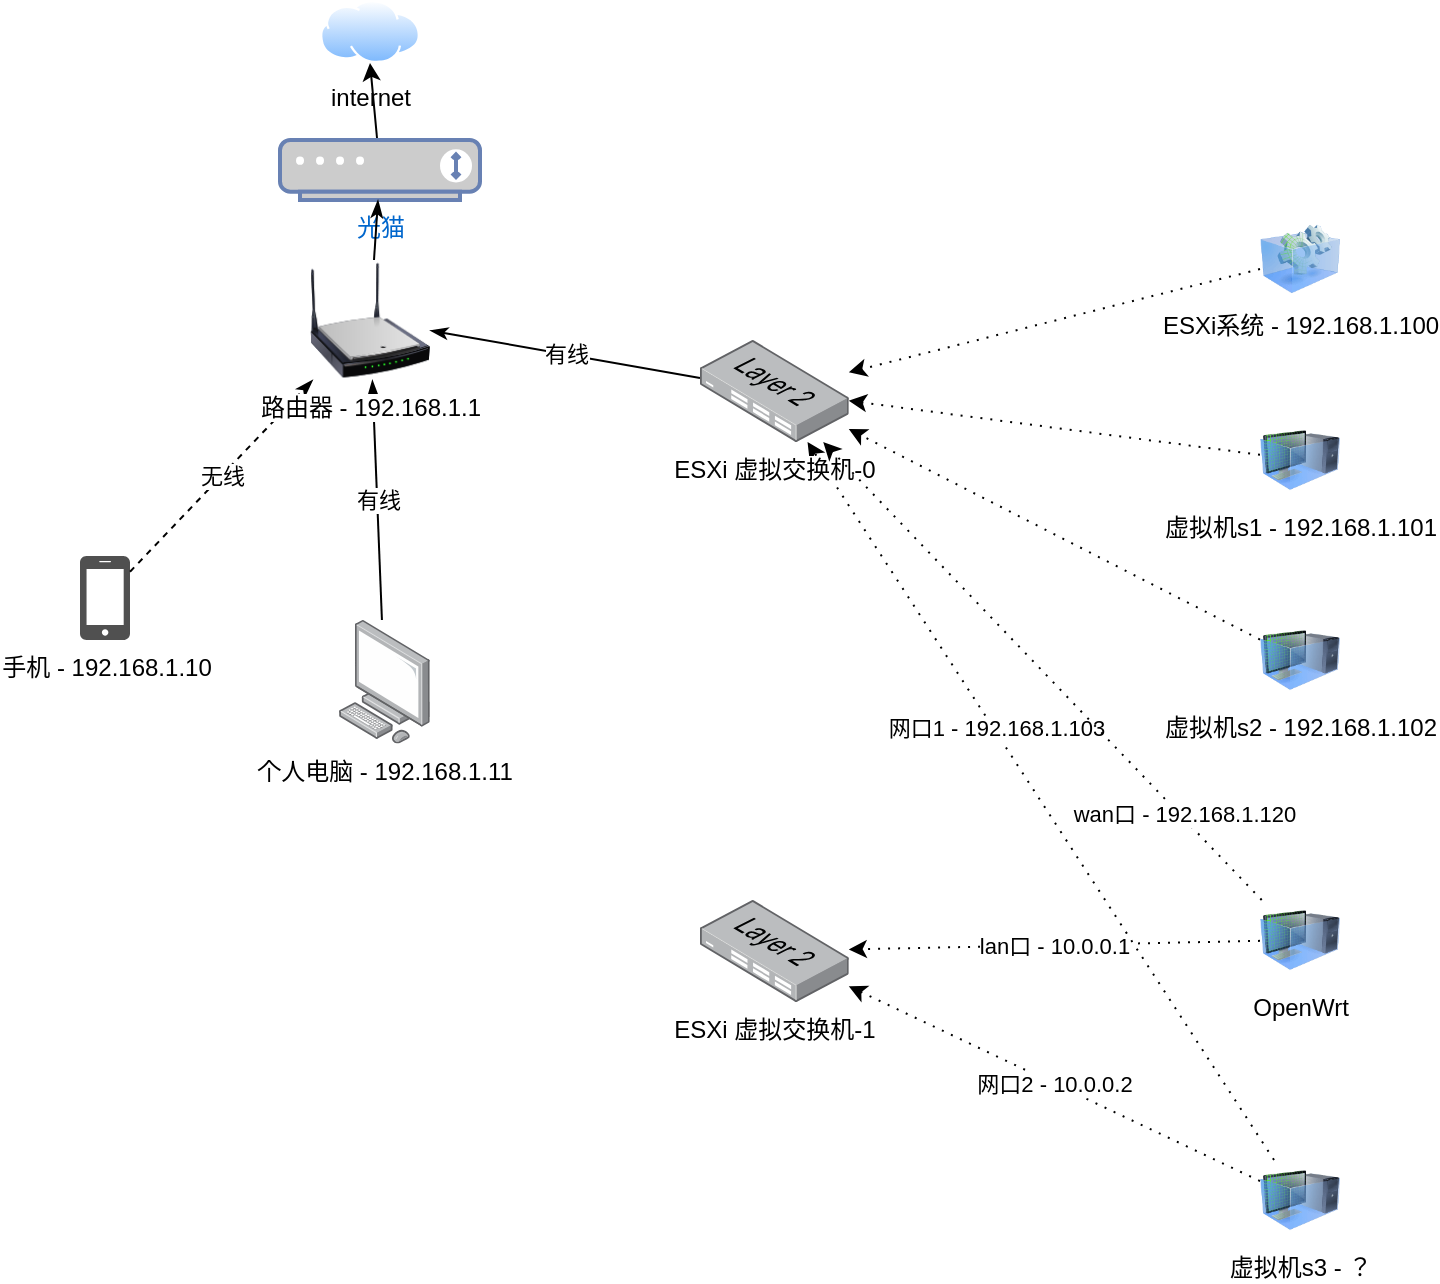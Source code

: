 <mxfile version="13.6.6" type="github">
  <diagram id="ce4EfmpnVut9PDBqGs4J" name="Page-1">
    <mxGraphModel dx="1422" dy="791" grid="1" gridSize="10" guides="1" tooltips="1" connect="1" arrows="1" fold="1" page="1" pageScale="1" pageWidth="850" pageHeight="1100" math="0" shadow="0">
      <root>
        <mxCell id="0" />
        <mxCell id="1" parent="0" />
        <mxCell id="lLAAkKVVTyZHERZt51ed-1" value="internet" style="aspect=fixed;perimeter=ellipsePerimeter;html=1;align=center;shadow=0;dashed=0;spacingTop=3;image;image=img/lib/active_directory/internet_cloud.svg;" parent="1" vertex="1">
          <mxGeometry x="180" y="80" width="50" height="31.5" as="geometry" />
        </mxCell>
        <mxCell id="lLAAkKVVTyZHERZt51ed-4" style="rounded=0;orthogonalLoop=1;jettySize=auto;html=1;entryX=0.5;entryY=1;entryDx=0;entryDy=0;" parent="1" source="lLAAkKVVTyZHERZt51ed-10" target="lLAAkKVVTyZHERZt51ed-1" edge="1">
          <mxGeometry relative="1" as="geometry">
            <mxPoint x="355" y="170" as="targetPoint" />
            <mxPoint x="355" y="250" as="sourcePoint" />
          </mxGeometry>
        </mxCell>
        <mxCell id="lLAAkKVVTyZHERZt51ed-5" value="手机 - 192.168.1.10" style="pointerEvents=1;shadow=0;dashed=0;html=1;strokeColor=none;fillColor=#505050;labelPosition=center;verticalLabelPosition=bottom;verticalAlign=top;outlineConnect=0;align=center;shape=mxgraph.office.devices.cell_phone_iphone_standalone;" parent="1" vertex="1">
          <mxGeometry x="60" y="358.0" width="25" height="42" as="geometry" />
        </mxCell>
        <mxCell id="lLAAkKVVTyZHERZt51ed-7" value="&lt;div&gt;无线&lt;/div&gt;" style="endArrow=classicThin;dashed=1;html=1;startArrow=none;startFill=0;rounded=1;endFill=1;strokeWidth=1;" parent="1" source="lLAAkKVVTyZHERZt51ed-5" target="lLAAkKVVTyZHERZt51ed-11" edge="1">
          <mxGeometry width="50" height="50" relative="1" as="geometry">
            <mxPoint x="400" y="370" as="sourcePoint" />
            <mxPoint x="290" y="380" as="targetPoint" />
          </mxGeometry>
        </mxCell>
        <mxCell id="lLAAkKVVTyZHERZt51ed-9" value="有线" style="edgeStyle=none;rounded=1;orthogonalLoop=1;jettySize=auto;html=1;startArrow=none;startFill=0;endArrow=classicThin;endFill=1;strokeWidth=1;" parent="1" source="lLAAkKVVTyZHERZt51ed-8" target="lLAAkKVVTyZHERZt51ed-11" edge="1">
          <mxGeometry relative="1" as="geometry">
            <mxPoint x="368" y="400" as="targetPoint" />
          </mxGeometry>
        </mxCell>
        <mxCell id="lLAAkKVVTyZHERZt51ed-8" value="个人电脑 - 192.168.1.11" style="points=[];aspect=fixed;html=1;align=center;shadow=0;dashed=0;image;image=img/lib/allied_telesis/computer_and_terminals/Personal_Computer.svg;" parent="1" vertex="1">
          <mxGeometry x="189.4" y="390" width="45.6" height="61.8" as="geometry" />
        </mxCell>
        <mxCell id="lLAAkKVVTyZHERZt51ed-10" value="光猫" style="fontColor=#0066CC;verticalAlign=top;verticalLabelPosition=bottom;labelPosition=center;align=center;html=1;outlineConnect=0;fillColor=#CCCCCC;strokeColor=#6881B3;gradientColor=none;gradientDirection=north;strokeWidth=2;shape=mxgraph.networks.modem;" parent="1" vertex="1">
          <mxGeometry x="160" y="150" width="100" height="30" as="geometry" />
        </mxCell>
        <mxCell id="lLAAkKVVTyZHERZt51ed-13" style="edgeStyle=none;rounded=1;orthogonalLoop=1;jettySize=auto;html=1;startArrow=none;startFill=0;endArrow=classicThin;endFill=1;strokeWidth=1;" parent="1" source="lLAAkKVVTyZHERZt51ed-11" target="lLAAkKVVTyZHERZt51ed-10" edge="1">
          <mxGeometry relative="1" as="geometry" />
        </mxCell>
        <mxCell id="lLAAkKVVTyZHERZt51ed-11" value="路由器 - 192.168.1.1" style="image;html=1;image=img/lib/clip_art/networking/Wireless_Router_N_128x128.png" parent="1" vertex="1">
          <mxGeometry x="175" y="210" width="60" height="60" as="geometry" />
        </mxCell>
        <mxCell id="lLAAkKVVTyZHERZt51ed-15" value="有线" style="edgeStyle=none;rounded=1;orthogonalLoop=1;jettySize=auto;html=1;startArrow=none;startFill=0;endArrow=classicThin;endFill=1;strokeWidth=1;" parent="1" source="_dx8IkZYek12qM7owtc4-1" target="lLAAkKVVTyZHERZt51ed-11" edge="1">
          <mxGeometry relative="1" as="geometry">
            <mxPoint x="360" y="316.308" as="sourcePoint" />
          </mxGeometry>
        </mxCell>
        <mxCell id="_dx8IkZYek12qM7owtc4-4" style="rounded=0;orthogonalLoop=1;jettySize=auto;html=1;dashed=1;dashPattern=1 4;" parent="1" source="lLAAkKVVTyZHERZt51ed-16" target="_dx8IkZYek12qM7owtc4-1" edge="1">
          <mxGeometry relative="1" as="geometry" />
        </mxCell>
        <mxCell id="lLAAkKVVTyZHERZt51ed-16" value="虚拟机s1 - 192.168.1.101" style="image;html=1;image=img/lib/clip_art/computers/Virtual_Machine_128x128.png" parent="1" vertex="1">
          <mxGeometry x="650" y="290" width="40" height="40" as="geometry" />
        </mxCell>
        <mxCell id="_dx8IkZYek12qM7owtc4-5" style="rounded=0;orthogonalLoop=1;jettySize=auto;html=1;dashed=1;dashPattern=1 4;" parent="1" source="lLAAkKVVTyZHERZt51ed-18" target="_dx8IkZYek12qM7owtc4-1" edge="1">
          <mxGeometry relative="1" as="geometry" />
        </mxCell>
        <mxCell id="lLAAkKVVTyZHERZt51ed-18" value="虚拟机s2 - 192.168.1.102" style="image;html=1;image=img/lib/clip_art/computers/Virtual_Machine_128x128.png" parent="1" vertex="1">
          <mxGeometry x="650" y="390" width="40" height="40" as="geometry" />
        </mxCell>
        <mxCell id="wZdILhWNsc4l5jCaBh4h-5" value="网口2 - 10.0.0.2" style="edgeStyle=none;rounded=0;orthogonalLoop=1;jettySize=auto;html=1;dashed=1;dashPattern=1 4;" parent="1" source="lLAAkKVVTyZHERZt51ed-19" target="wZdILhWNsc4l5jCaBh4h-1" edge="1">
          <mxGeometry relative="1" as="geometry" />
        </mxCell>
        <mxCell id="wZdILhWNsc4l5jCaBh4h-7" style="edgeStyle=none;rounded=0;orthogonalLoop=1;jettySize=auto;html=1;dashed=1;dashPattern=1 4;" parent="1" source="lLAAkKVVTyZHERZt51ed-19" target="_dx8IkZYek12qM7owtc4-1" edge="1">
          <mxGeometry relative="1" as="geometry" />
        </mxCell>
        <mxCell id="wZdILhWNsc4l5jCaBh4h-9" value="网口1 - 192.168.1.103" style="edgeLabel;html=1;align=center;verticalAlign=middle;resizable=0;points=[];" parent="wZdILhWNsc4l5jCaBh4h-7" vertex="1" connectable="0">
          <mxGeometry x="0.2" y="-1" relative="1" as="geometry">
            <mxPoint as="offset" />
          </mxGeometry>
        </mxCell>
        <mxCell id="lLAAkKVVTyZHERZt51ed-19" value="虚拟机s3 - ？" style="image;html=1;image=img/lib/clip_art/computers/Virtual_Machine_128x128.png" parent="1" vertex="1">
          <mxGeometry x="650" y="660" width="40" height="40" as="geometry" />
        </mxCell>
        <mxCell id="_dx8IkZYek12qM7owtc4-1" value="ESXi 虚拟交换机-0" style="points=[];aspect=fixed;html=1;align=center;shadow=0;dashed=0;image;image=img/lib/allied_telesis/switch/Switch_24_port_L2.svg;" parent="1" vertex="1">
          <mxGeometry x="370" y="250" width="74.4" height="51" as="geometry" />
        </mxCell>
        <mxCell id="_dx8IkZYek12qM7owtc4-3" style="rounded=0;orthogonalLoop=1;jettySize=auto;html=1;dashed=1;dashPattern=1 4;" parent="1" source="_dx8IkZYek12qM7owtc4-2" target="_dx8IkZYek12qM7owtc4-1" edge="1">
          <mxGeometry relative="1" as="geometry" />
        </mxCell>
        <mxCell id="_dx8IkZYek12qM7owtc4-2" value="ESXi系统 - 192.168.1.100" style="image;html=1;image=img/lib/clip_art/computers/Virtual_Application_128x128.png" parent="1" vertex="1">
          <mxGeometry x="650" y="190" width="40" height="39" as="geometry" />
        </mxCell>
        <mxCell id="wZdILhWNsc4l5jCaBh4h-1" value="ESXi 虚拟交换机-1" style="points=[];aspect=fixed;html=1;align=center;shadow=0;dashed=0;image;image=img/lib/allied_telesis/switch/Switch_24_port_L2.svg;" parent="1" vertex="1">
          <mxGeometry x="370" y="530" width="74.4" height="51" as="geometry" />
        </mxCell>
        <mxCell id="wZdILhWNsc4l5jCaBh4h-4" value="lan口 - 10.0.0.1" style="edgeStyle=none;rounded=0;orthogonalLoop=1;jettySize=auto;html=1;dashed=1;dashPattern=1 4;" parent="1" source="wZdILhWNsc4l5jCaBh4h-2" target="wZdILhWNsc4l5jCaBh4h-1" edge="1">
          <mxGeometry relative="1" as="geometry" />
        </mxCell>
        <mxCell id="wZdILhWNsc4l5jCaBh4h-6" style="edgeStyle=none;rounded=0;orthogonalLoop=1;jettySize=auto;html=1;dashed=1;dashPattern=1 4;" parent="1" source="wZdILhWNsc4l5jCaBh4h-2" target="_dx8IkZYek12qM7owtc4-1" edge="1">
          <mxGeometry relative="1" as="geometry" />
        </mxCell>
        <mxCell id="wZdILhWNsc4l5jCaBh4h-8" value="wan口 - 192.168.1.120" style="edgeLabel;html=1;align=center;verticalAlign=middle;resizable=0;points=[];" parent="wZdILhWNsc4l5jCaBh4h-6" vertex="1" connectable="0">
          <mxGeometry x="-0.635" y="-2" relative="1" as="geometry">
            <mxPoint as="offset" />
          </mxGeometry>
        </mxCell>
        <mxCell id="wZdILhWNsc4l5jCaBh4h-2" value="OpenWrt" style="image;html=1;image=img/lib/clip_art/computers/Virtual_Machine_128x128.png" parent="1" vertex="1">
          <mxGeometry x="650" y="530" width="40" height="40" as="geometry" />
        </mxCell>
      </root>
    </mxGraphModel>
  </diagram>
</mxfile>
